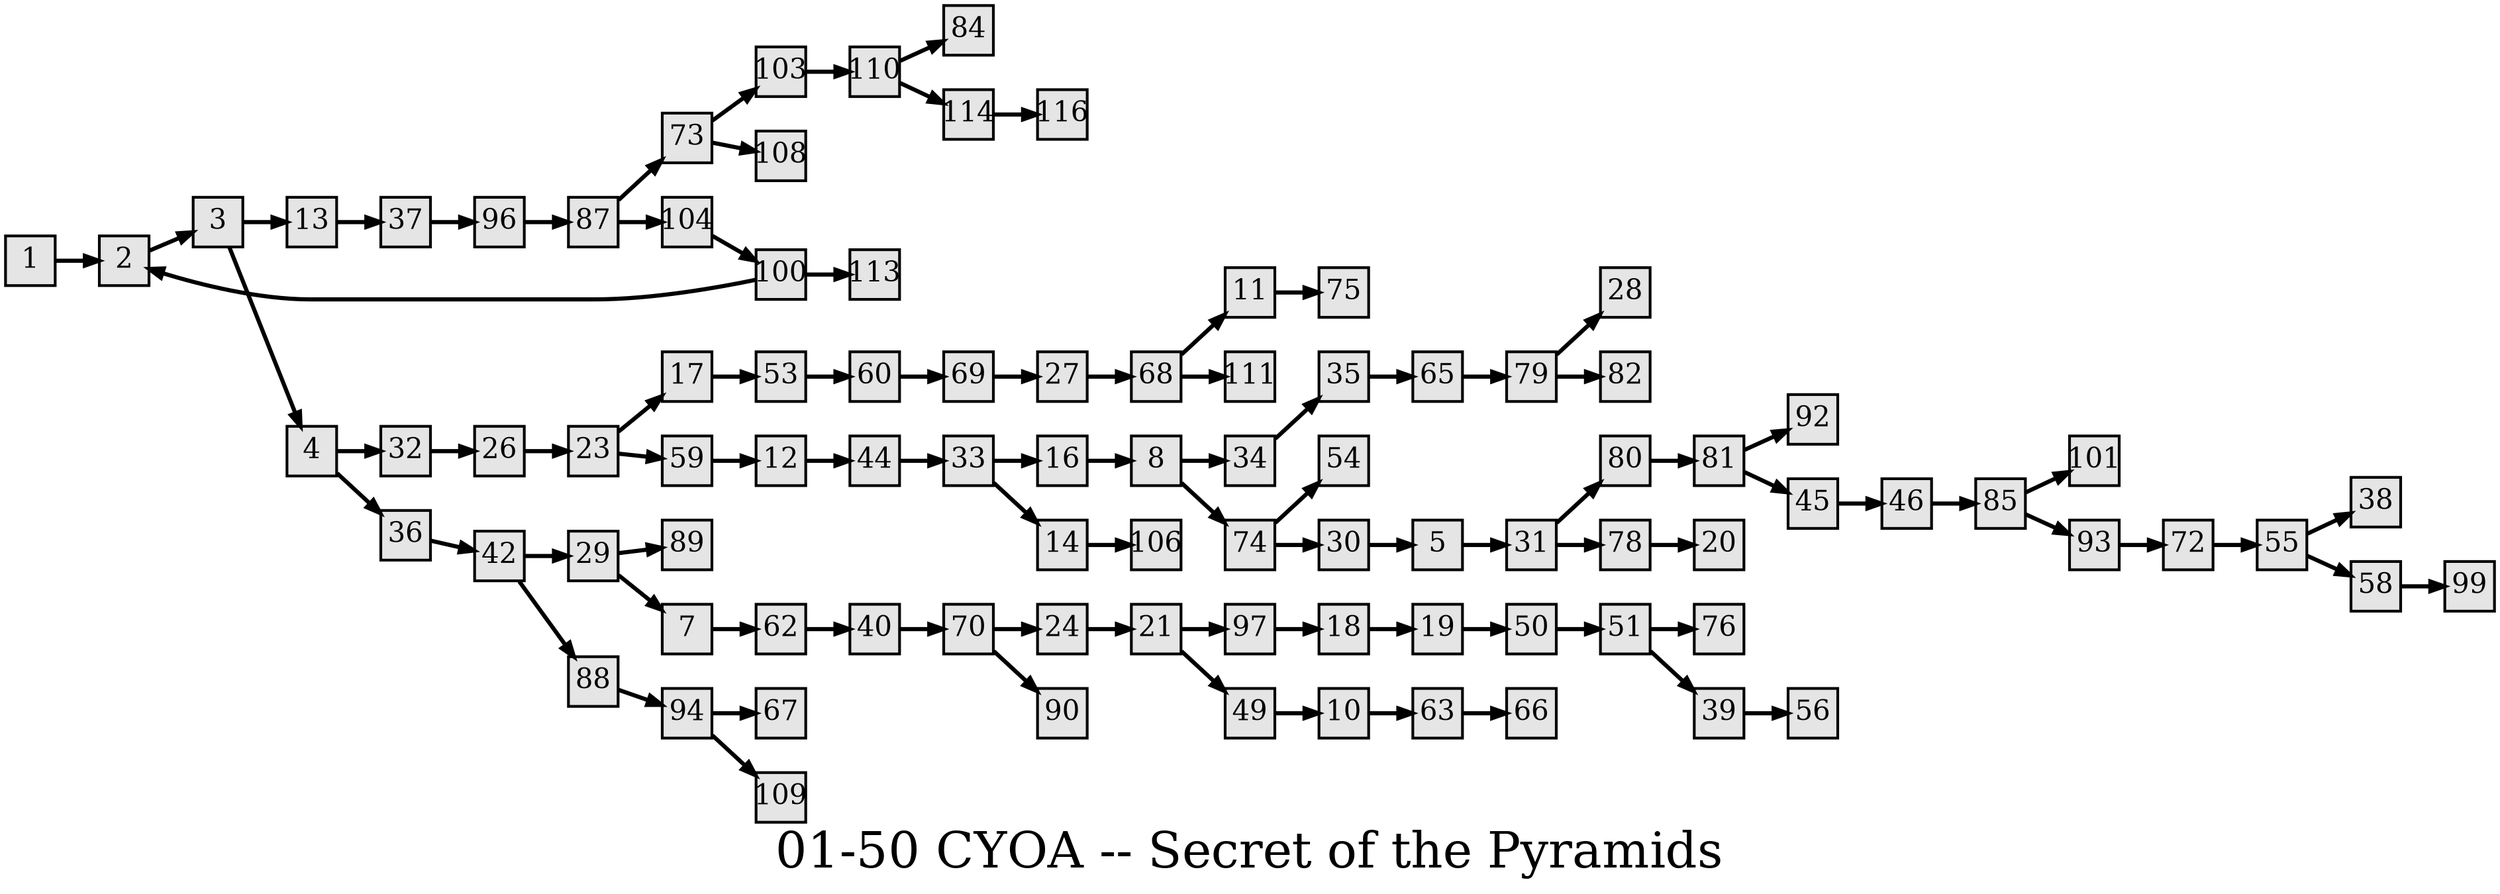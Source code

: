 digraph g{
  graph [ label="01-50 CYOA -- Secret of the Pyramids" rankdir=LR, ordering=out, fontsize=36, nodesep="0.35", ranksep="0.45"];
  node  [shape=rect, penwidth=2, fontsize=20, style=filled, fillcolor=grey90, margin="0,0", labelfloat=true, regular=true, fixedsize=true];
  edge  [labelfloat=true, penwidth=3, fontsize=12];
  // ---;
  // group  : Katz;
  // id     : 01-50;
  // gbid   : 551;
  // series : CYOA;
  // title  : Secret of the Pyramids;
  // author : Richard Brightfield;
  // credit:;
  // - name : Juliet Way-Henthorn;
  // role : encoder;
  // date : 2017-08-18;
  // - name : Jeremy Douglass;
  // role : editor;
  // date : 2017-10-19;
  // render:;
  // - name   : small;
  // styles : gvStyles-small.txt;
  // engine : dot;
  // comment: >;
  
  // ---;
  
  // From | To | Label;
  
  1 -> 2;
  2 -> 3;
  3 -> 13;
  3 -> 4;
  4 -> 32;
  4 -> 36;
  5 -> 31;
  7 -> 62;
  8 -> 34;
  8 -> 74;
  10 -> 63;
  11 -> 75;
  12 -> 44;
  13 -> 37;
  14 -> 106;
  16 -> 8;
  17 -> 53;
  18 -> 19;
  19 -> 50;
  21 -> 97;
  21 -> 49;
  23 -> 17;
  23 -> 59;
  24 -> 21;
  26 -> 23;
  27 -> 68;
  29 -> 89;
  29 -> 7;
  30 -> 5;
  31 -> 80;
  31 -> 78;
  32 -> 26;
  33 -> 16;
  33 -> 14;
  34 -> 35;
  35 -> 65;
  36 -> 42;
  37 -> 96;
  39 -> 56;
  40 -> 70;
  42 -> 29;
  42 -> 88;
  44 -> 33;
  45 -> 46;
  46 -> 85;
  49 -> 10;
  50 -> 51;
  51 -> 76;
  51 -> 39;
  53 -> 60;
  55 -> 38;
  55 -> 58;
  58 -> 99;
  59 -> 12;
  60 -> 69;
  62 -> 40;
  63 -> 66;
  65 -> 79;
  68 -> 11;
  68 -> 111;
  69 -> 27;
  70 -> 24;
  70 -> 90;
  72 -> 55;
  73 -> 103;
  73 -> 108;
  74 -> 54;
  74 -> 30;
  78 -> 20;
  79 -> 28;
  79 -> 82;
  80 -> 81;
  81 -> 92;
  81 -> 45;
  85 -> 101;
  85 -> 93;
  87 -> 73;
  87 -> 104;
  88 -> 94;
  93 -> 72;
  94 -> 67;
  94 -> 109;
  96 -> 87;
  97 -> 18;
  100 -> 2;
  100 -> 113;
  103 -> 110;
  104 -> 100;
  110 -> 84;
  110 -> 114;
  114 -> 116;
}

